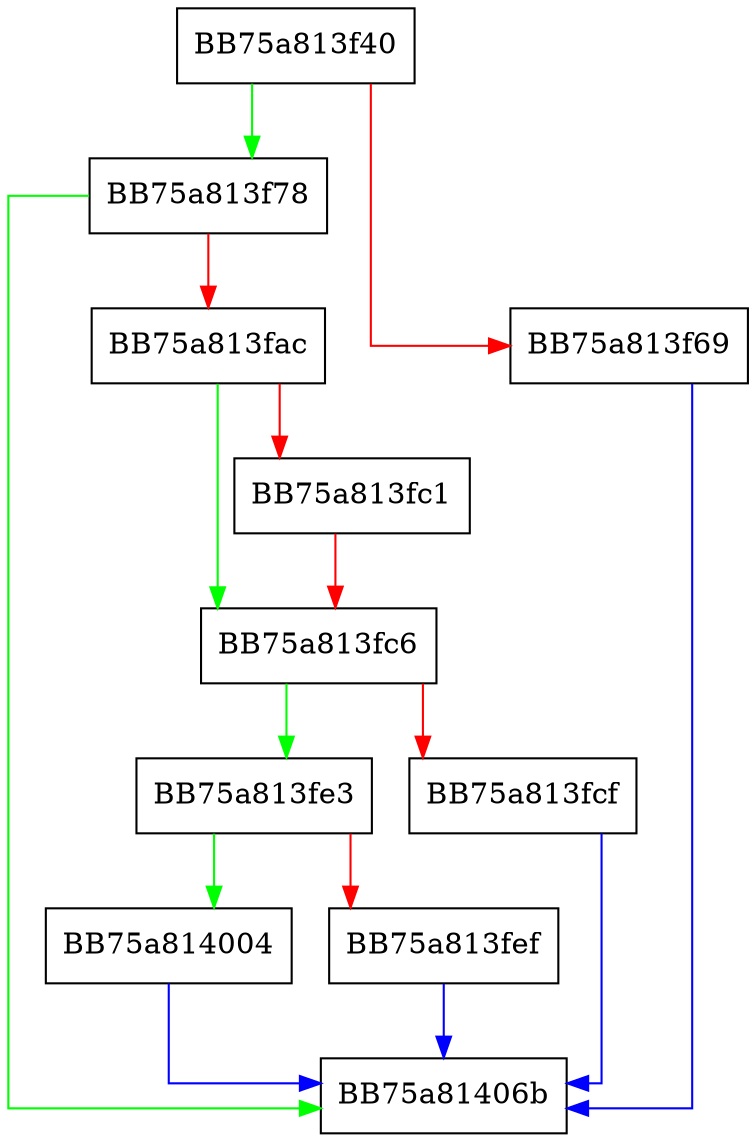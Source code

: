 digraph GetProcessCommandLine {
  node [shape="box"];
  graph [splines=ortho];
  BB75a813f40 -> BB75a813f78 [color="green"];
  BB75a813f40 -> BB75a813f69 [color="red"];
  BB75a813f69 -> BB75a81406b [color="blue"];
  BB75a813f78 -> BB75a81406b [color="green"];
  BB75a813f78 -> BB75a813fac [color="red"];
  BB75a813fac -> BB75a813fc6 [color="green"];
  BB75a813fac -> BB75a813fc1 [color="red"];
  BB75a813fc1 -> BB75a813fc6 [color="red"];
  BB75a813fc6 -> BB75a813fe3 [color="green"];
  BB75a813fc6 -> BB75a813fcf [color="red"];
  BB75a813fcf -> BB75a81406b [color="blue"];
  BB75a813fe3 -> BB75a814004 [color="green"];
  BB75a813fe3 -> BB75a813fef [color="red"];
  BB75a813fef -> BB75a81406b [color="blue"];
  BB75a814004 -> BB75a81406b [color="blue"];
}